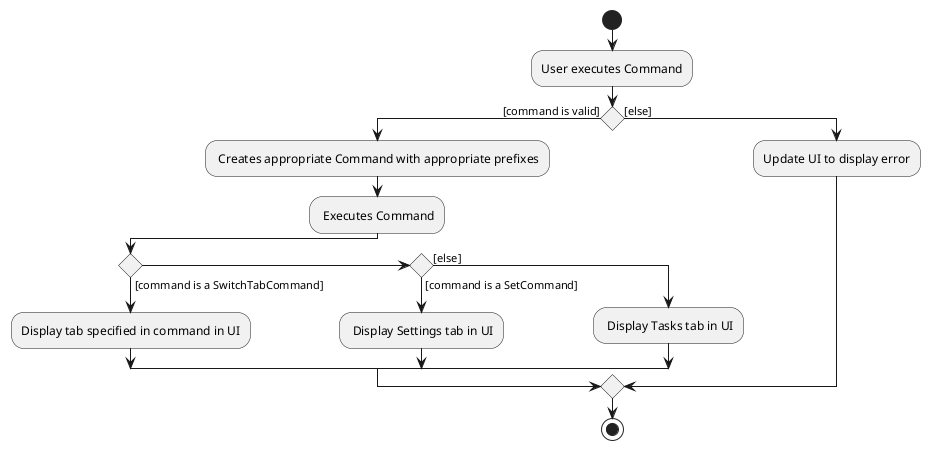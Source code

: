 @startuml
start
:User executes Command;

if () then ([command is valid])
  : Creates appropriate Command with appropriate prefixes;
  : Executes Command;
  if () then ([command is a SwitchTabCommand])
        :Display tab specified in command in UI;
  else if () then ([command is a SetCommand])
        : Display Settings tab in UI;
  else ([else])
        : Display Tasks tab in UI;
  endif
else ([else])
  :Update UI to display error;
endif

stop;
@enduml
